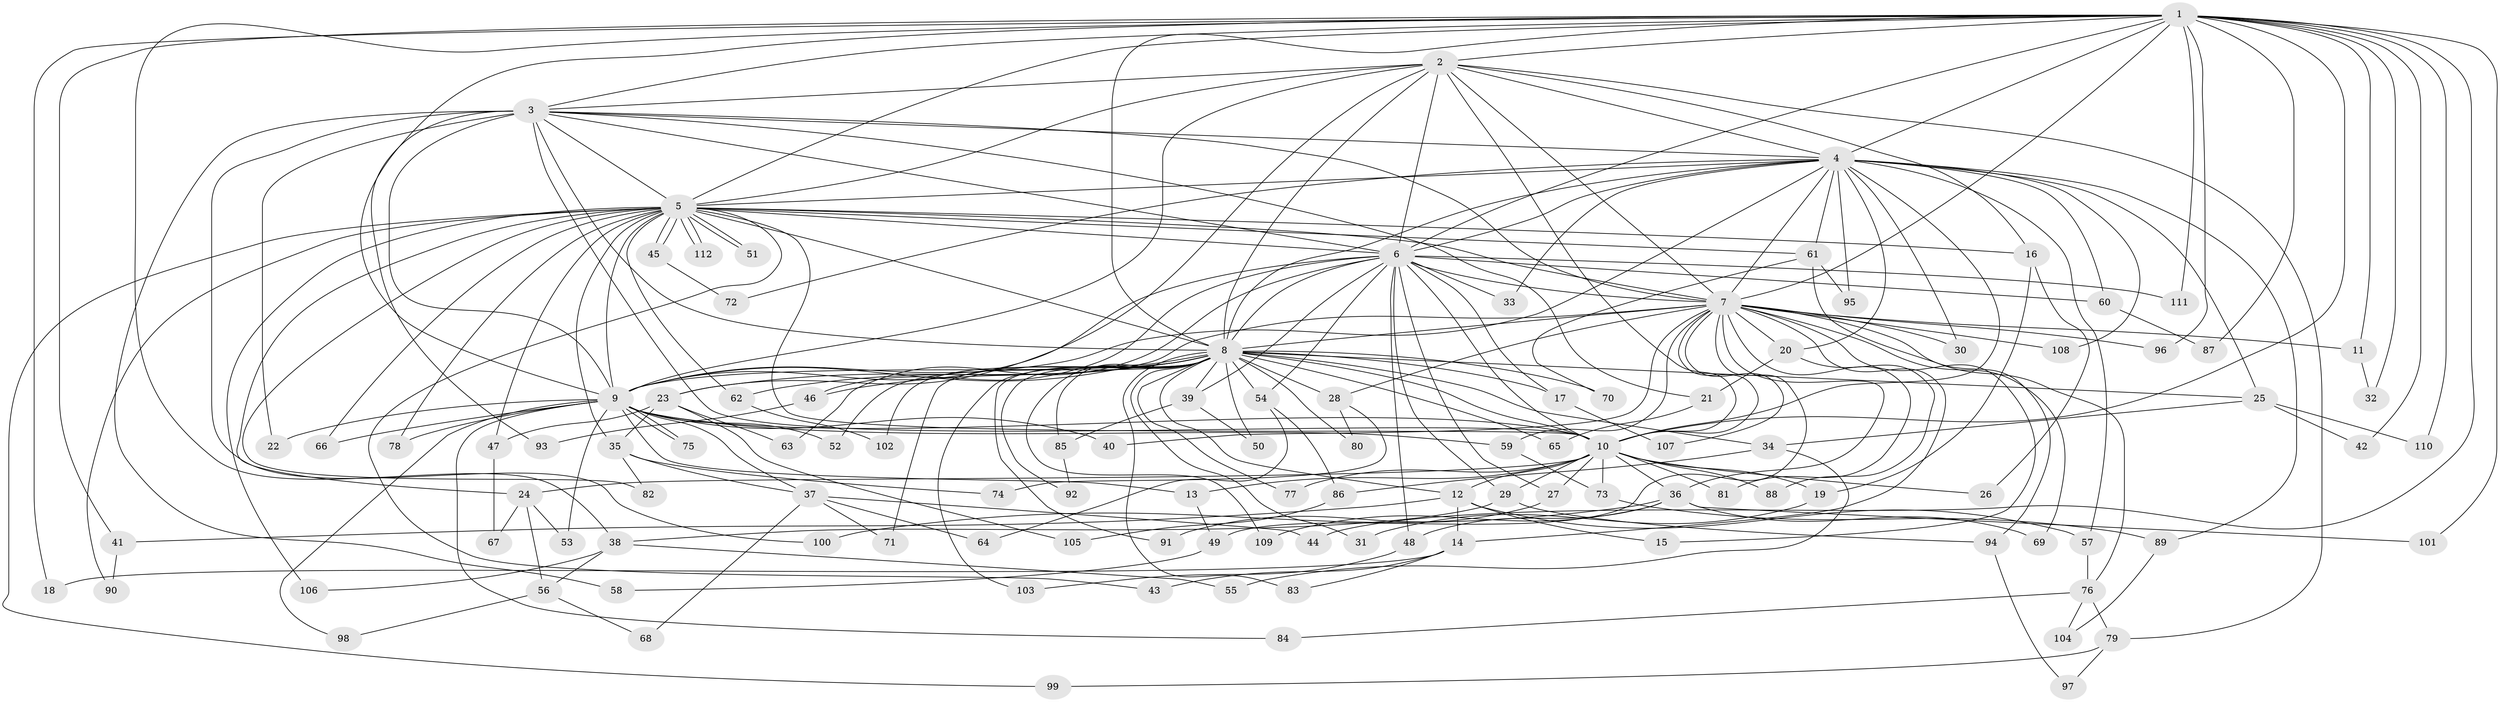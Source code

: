// Generated by graph-tools (version 1.1) at 2025/45/03/09/25 04:45:07]
// undirected, 112 vertices, 249 edges
graph export_dot {
graph [start="1"]
  node [color=gray90,style=filled];
  1;
  2;
  3;
  4;
  5;
  6;
  7;
  8;
  9;
  10;
  11;
  12;
  13;
  14;
  15;
  16;
  17;
  18;
  19;
  20;
  21;
  22;
  23;
  24;
  25;
  26;
  27;
  28;
  29;
  30;
  31;
  32;
  33;
  34;
  35;
  36;
  37;
  38;
  39;
  40;
  41;
  42;
  43;
  44;
  45;
  46;
  47;
  48;
  49;
  50;
  51;
  52;
  53;
  54;
  55;
  56;
  57;
  58;
  59;
  60;
  61;
  62;
  63;
  64;
  65;
  66;
  67;
  68;
  69;
  70;
  71;
  72;
  73;
  74;
  75;
  76;
  77;
  78;
  79;
  80;
  81;
  82;
  83;
  84;
  85;
  86;
  87;
  88;
  89;
  90;
  91;
  92;
  93;
  94;
  95;
  96;
  97;
  98;
  99;
  100;
  101;
  102;
  103;
  104;
  105;
  106;
  107;
  108;
  109;
  110;
  111;
  112;
  1 -- 2;
  1 -- 3;
  1 -- 4;
  1 -- 5;
  1 -- 6;
  1 -- 7;
  1 -- 8;
  1 -- 9;
  1 -- 10;
  1 -- 11;
  1 -- 18;
  1 -- 32;
  1 -- 38;
  1 -- 41;
  1 -- 42;
  1 -- 44;
  1 -- 87;
  1 -- 96;
  1 -- 101;
  1 -- 110;
  1 -- 111;
  2 -- 3;
  2 -- 4;
  2 -- 5;
  2 -- 6;
  2 -- 7;
  2 -- 8;
  2 -- 9;
  2 -- 10;
  2 -- 16;
  2 -- 23;
  2 -- 79;
  3 -- 4;
  3 -- 5;
  3 -- 6;
  3 -- 7;
  3 -- 8;
  3 -- 9;
  3 -- 10;
  3 -- 21;
  3 -- 22;
  3 -- 58;
  3 -- 93;
  3 -- 100;
  4 -- 5;
  4 -- 6;
  4 -- 7;
  4 -- 8;
  4 -- 9;
  4 -- 10;
  4 -- 20;
  4 -- 25;
  4 -- 30;
  4 -- 33;
  4 -- 57;
  4 -- 60;
  4 -- 61;
  4 -- 72;
  4 -- 89;
  4 -- 95;
  4 -- 108;
  5 -- 6;
  5 -- 7;
  5 -- 8;
  5 -- 9;
  5 -- 10;
  5 -- 16;
  5 -- 24;
  5 -- 35;
  5 -- 43;
  5 -- 45;
  5 -- 45;
  5 -- 47;
  5 -- 51;
  5 -- 51;
  5 -- 61;
  5 -- 62;
  5 -- 66;
  5 -- 78;
  5 -- 82;
  5 -- 90;
  5 -- 99;
  5 -- 106;
  5 -- 112;
  5 -- 112;
  6 -- 7;
  6 -- 8;
  6 -- 9;
  6 -- 10;
  6 -- 17;
  6 -- 27;
  6 -- 29;
  6 -- 33;
  6 -- 39;
  6 -- 46;
  6 -- 48;
  6 -- 54;
  6 -- 60;
  6 -- 63;
  6 -- 111;
  7 -- 8;
  7 -- 9;
  7 -- 10;
  7 -- 11;
  7 -- 14;
  7 -- 15;
  7 -- 20;
  7 -- 28;
  7 -- 30;
  7 -- 36;
  7 -- 40;
  7 -- 49;
  7 -- 59;
  7 -- 69;
  7 -- 76;
  7 -- 81;
  7 -- 96;
  7 -- 107;
  7 -- 108;
  8 -- 9;
  8 -- 10;
  8 -- 12;
  8 -- 17;
  8 -- 23;
  8 -- 25;
  8 -- 28;
  8 -- 31;
  8 -- 34;
  8 -- 39;
  8 -- 46;
  8 -- 50;
  8 -- 52;
  8 -- 54;
  8 -- 62;
  8 -- 65;
  8 -- 70;
  8 -- 71;
  8 -- 77;
  8 -- 80;
  8 -- 83;
  8 -- 85;
  8 -- 91;
  8 -- 92;
  8 -- 102;
  8 -- 103;
  8 -- 109;
  9 -- 10;
  9 -- 13;
  9 -- 22;
  9 -- 37;
  9 -- 40;
  9 -- 52;
  9 -- 53;
  9 -- 59;
  9 -- 66;
  9 -- 75;
  9 -- 75;
  9 -- 78;
  9 -- 84;
  9 -- 98;
  10 -- 12;
  10 -- 13;
  10 -- 19;
  10 -- 24;
  10 -- 26;
  10 -- 27;
  10 -- 29;
  10 -- 36;
  10 -- 73;
  10 -- 77;
  10 -- 81;
  10 -- 88;
  11 -- 32;
  12 -- 14;
  12 -- 15;
  12 -- 41;
  12 -- 57;
  13 -- 49;
  14 -- 18;
  14 -- 43;
  14 -- 83;
  16 -- 19;
  16 -- 26;
  17 -- 107;
  19 -- 31;
  20 -- 21;
  20 -- 88;
  21 -- 65;
  23 -- 35;
  23 -- 47;
  23 -- 63;
  23 -- 105;
  24 -- 53;
  24 -- 56;
  24 -- 67;
  25 -- 34;
  25 -- 42;
  25 -- 110;
  27 -- 91;
  28 -- 74;
  28 -- 80;
  29 -- 38;
  29 -- 94;
  34 -- 55;
  34 -- 86;
  35 -- 37;
  35 -- 74;
  35 -- 82;
  36 -- 48;
  36 -- 69;
  36 -- 100;
  36 -- 101;
  36 -- 109;
  37 -- 44;
  37 -- 64;
  37 -- 68;
  37 -- 71;
  38 -- 55;
  38 -- 56;
  38 -- 106;
  39 -- 50;
  39 -- 85;
  41 -- 90;
  45 -- 72;
  46 -- 93;
  47 -- 67;
  48 -- 103;
  49 -- 58;
  54 -- 64;
  54 -- 86;
  56 -- 68;
  56 -- 98;
  57 -- 76;
  59 -- 73;
  60 -- 87;
  61 -- 70;
  61 -- 94;
  61 -- 95;
  62 -- 102;
  73 -- 89;
  76 -- 79;
  76 -- 84;
  76 -- 104;
  79 -- 97;
  79 -- 99;
  85 -- 92;
  86 -- 105;
  89 -- 104;
  94 -- 97;
}
